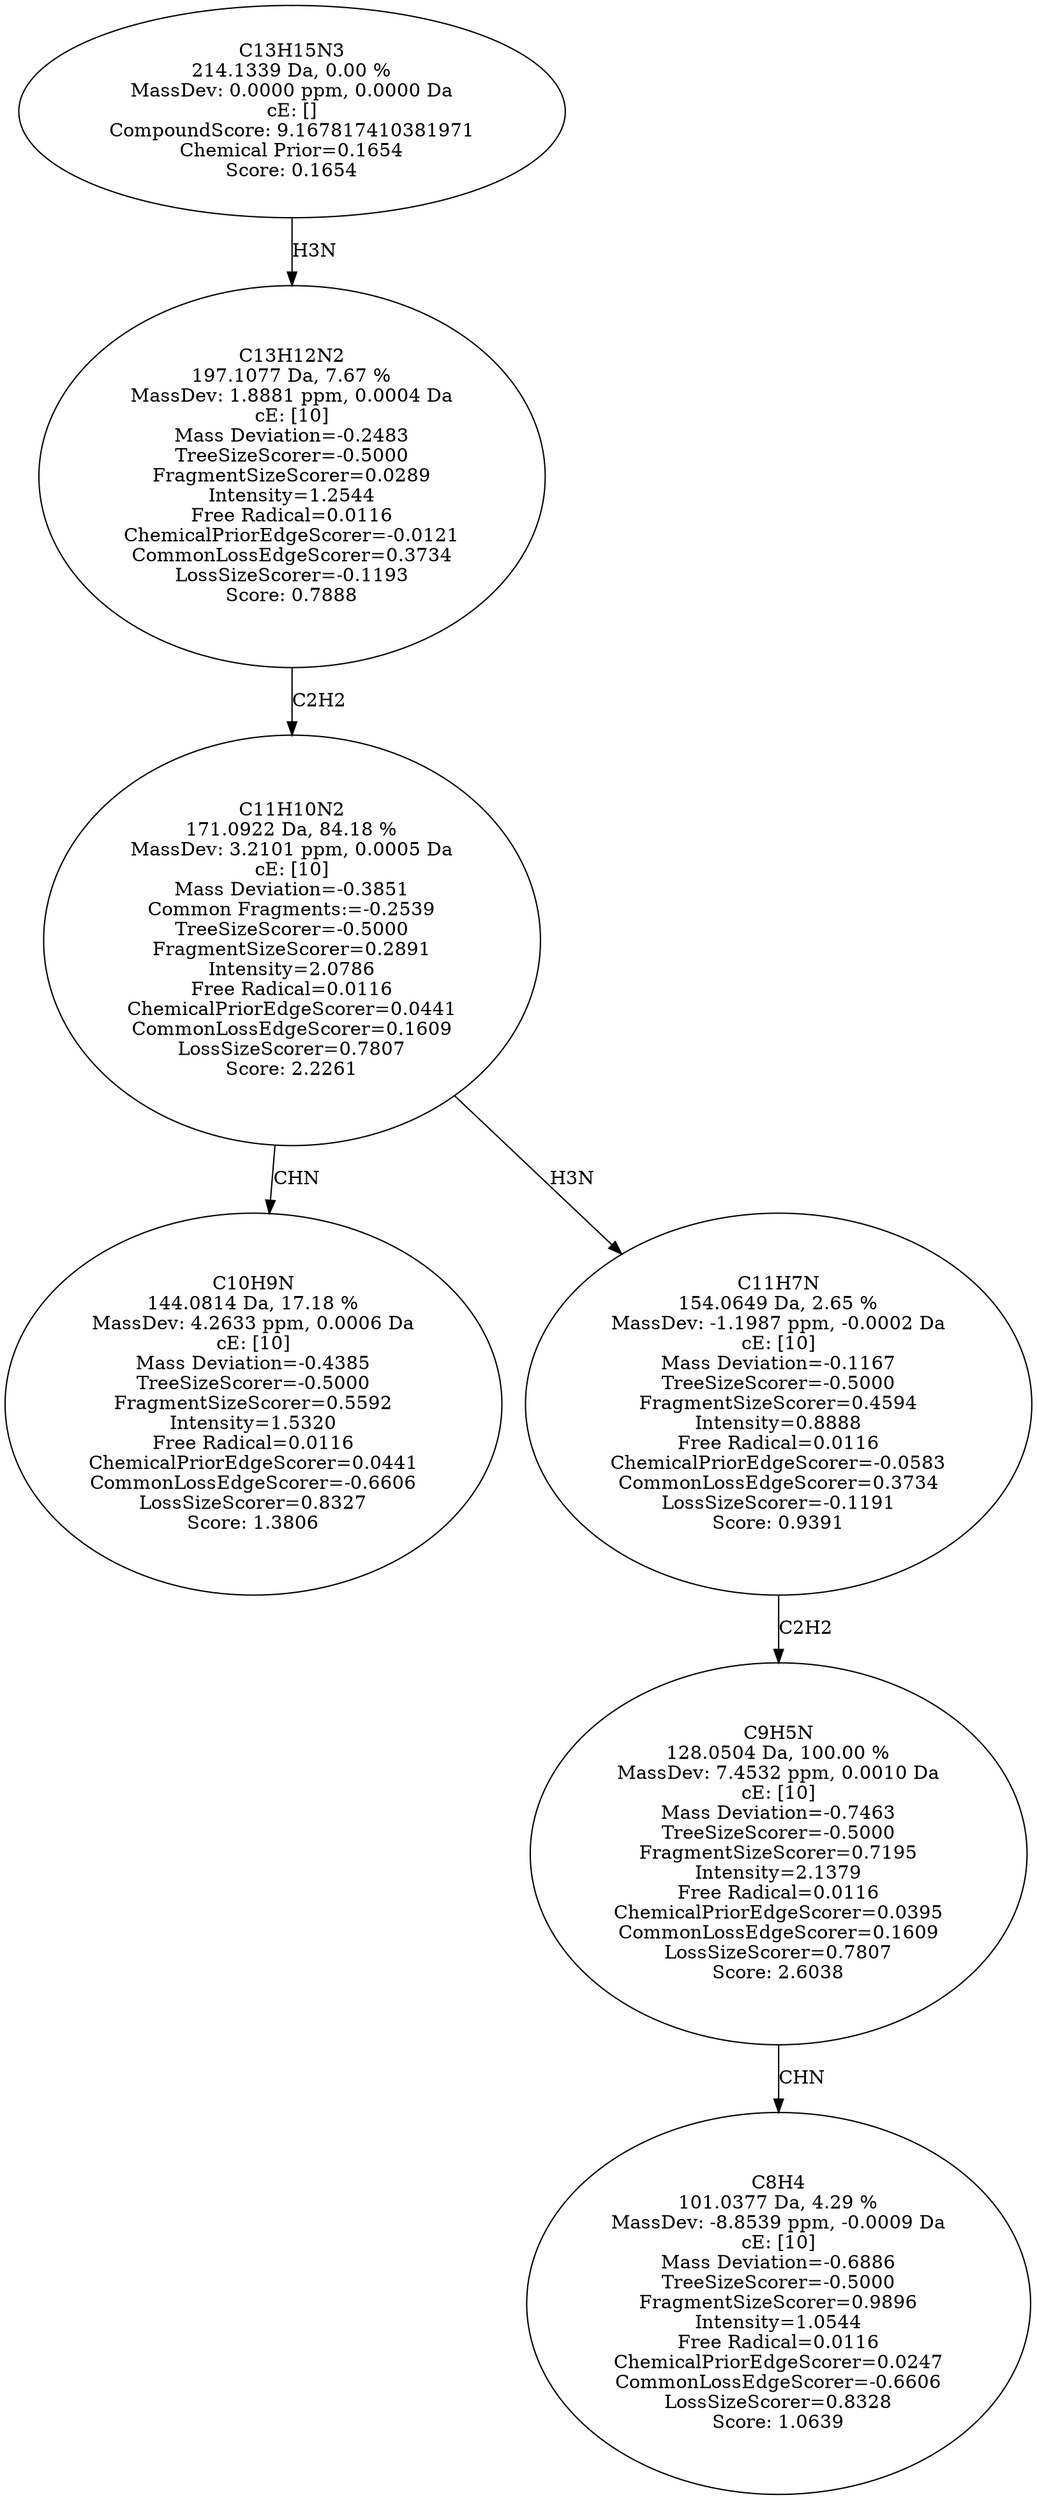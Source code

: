 strict digraph {
v1 [label="C10H9N\n144.0814 Da, 17.18 %\nMassDev: 4.2633 ppm, 0.0006 Da\ncE: [10]\nMass Deviation=-0.4385\nTreeSizeScorer=-0.5000\nFragmentSizeScorer=0.5592\nIntensity=1.5320\nFree Radical=0.0116\nChemicalPriorEdgeScorer=0.0441\nCommonLossEdgeScorer=-0.6606\nLossSizeScorer=0.8327\nScore: 1.3806"];
v2 [label="C8H4\n101.0377 Da, 4.29 %\nMassDev: -8.8539 ppm, -0.0009 Da\ncE: [10]\nMass Deviation=-0.6886\nTreeSizeScorer=-0.5000\nFragmentSizeScorer=0.9896\nIntensity=1.0544\nFree Radical=0.0116\nChemicalPriorEdgeScorer=0.0247\nCommonLossEdgeScorer=-0.6606\nLossSizeScorer=0.8328\nScore: 1.0639"];
v3 [label="C9H5N\n128.0504 Da, 100.00 %\nMassDev: 7.4532 ppm, 0.0010 Da\ncE: [10]\nMass Deviation=-0.7463\nTreeSizeScorer=-0.5000\nFragmentSizeScorer=0.7195\nIntensity=2.1379\nFree Radical=0.0116\nChemicalPriorEdgeScorer=0.0395\nCommonLossEdgeScorer=0.1609\nLossSizeScorer=0.7807\nScore: 2.6038"];
v4 [label="C11H7N\n154.0649 Da, 2.65 %\nMassDev: -1.1987 ppm, -0.0002 Da\ncE: [10]\nMass Deviation=-0.1167\nTreeSizeScorer=-0.5000\nFragmentSizeScorer=0.4594\nIntensity=0.8888\nFree Radical=0.0116\nChemicalPriorEdgeScorer=-0.0583\nCommonLossEdgeScorer=0.3734\nLossSizeScorer=-0.1191\nScore: 0.9391"];
v5 [label="C11H10N2\n171.0922 Da, 84.18 %\nMassDev: 3.2101 ppm, 0.0005 Da\ncE: [10]\nMass Deviation=-0.3851\nCommon Fragments:=-0.2539\nTreeSizeScorer=-0.5000\nFragmentSizeScorer=0.2891\nIntensity=2.0786\nFree Radical=0.0116\nChemicalPriorEdgeScorer=0.0441\nCommonLossEdgeScorer=0.1609\nLossSizeScorer=0.7807\nScore: 2.2261"];
v6 [label="C13H12N2\n197.1077 Da, 7.67 %\nMassDev: 1.8881 ppm, 0.0004 Da\ncE: [10]\nMass Deviation=-0.2483\nTreeSizeScorer=-0.5000\nFragmentSizeScorer=0.0289\nIntensity=1.2544\nFree Radical=0.0116\nChemicalPriorEdgeScorer=-0.0121\nCommonLossEdgeScorer=0.3734\nLossSizeScorer=-0.1193\nScore: 0.7888"];
v7 [label="C13H15N3\n214.1339 Da, 0.00 %\nMassDev: 0.0000 ppm, 0.0000 Da\ncE: []\nCompoundScore: 9.167817410381971\nChemical Prior=0.1654\nScore: 0.1654"];
v5 -> v1 [label="CHN"];
v3 -> v2 [label="CHN"];
v4 -> v3 [label="C2H2"];
v5 -> v4 [label="H3N"];
v6 -> v5 [label="C2H2"];
v7 -> v6 [label="H3N"];
}
